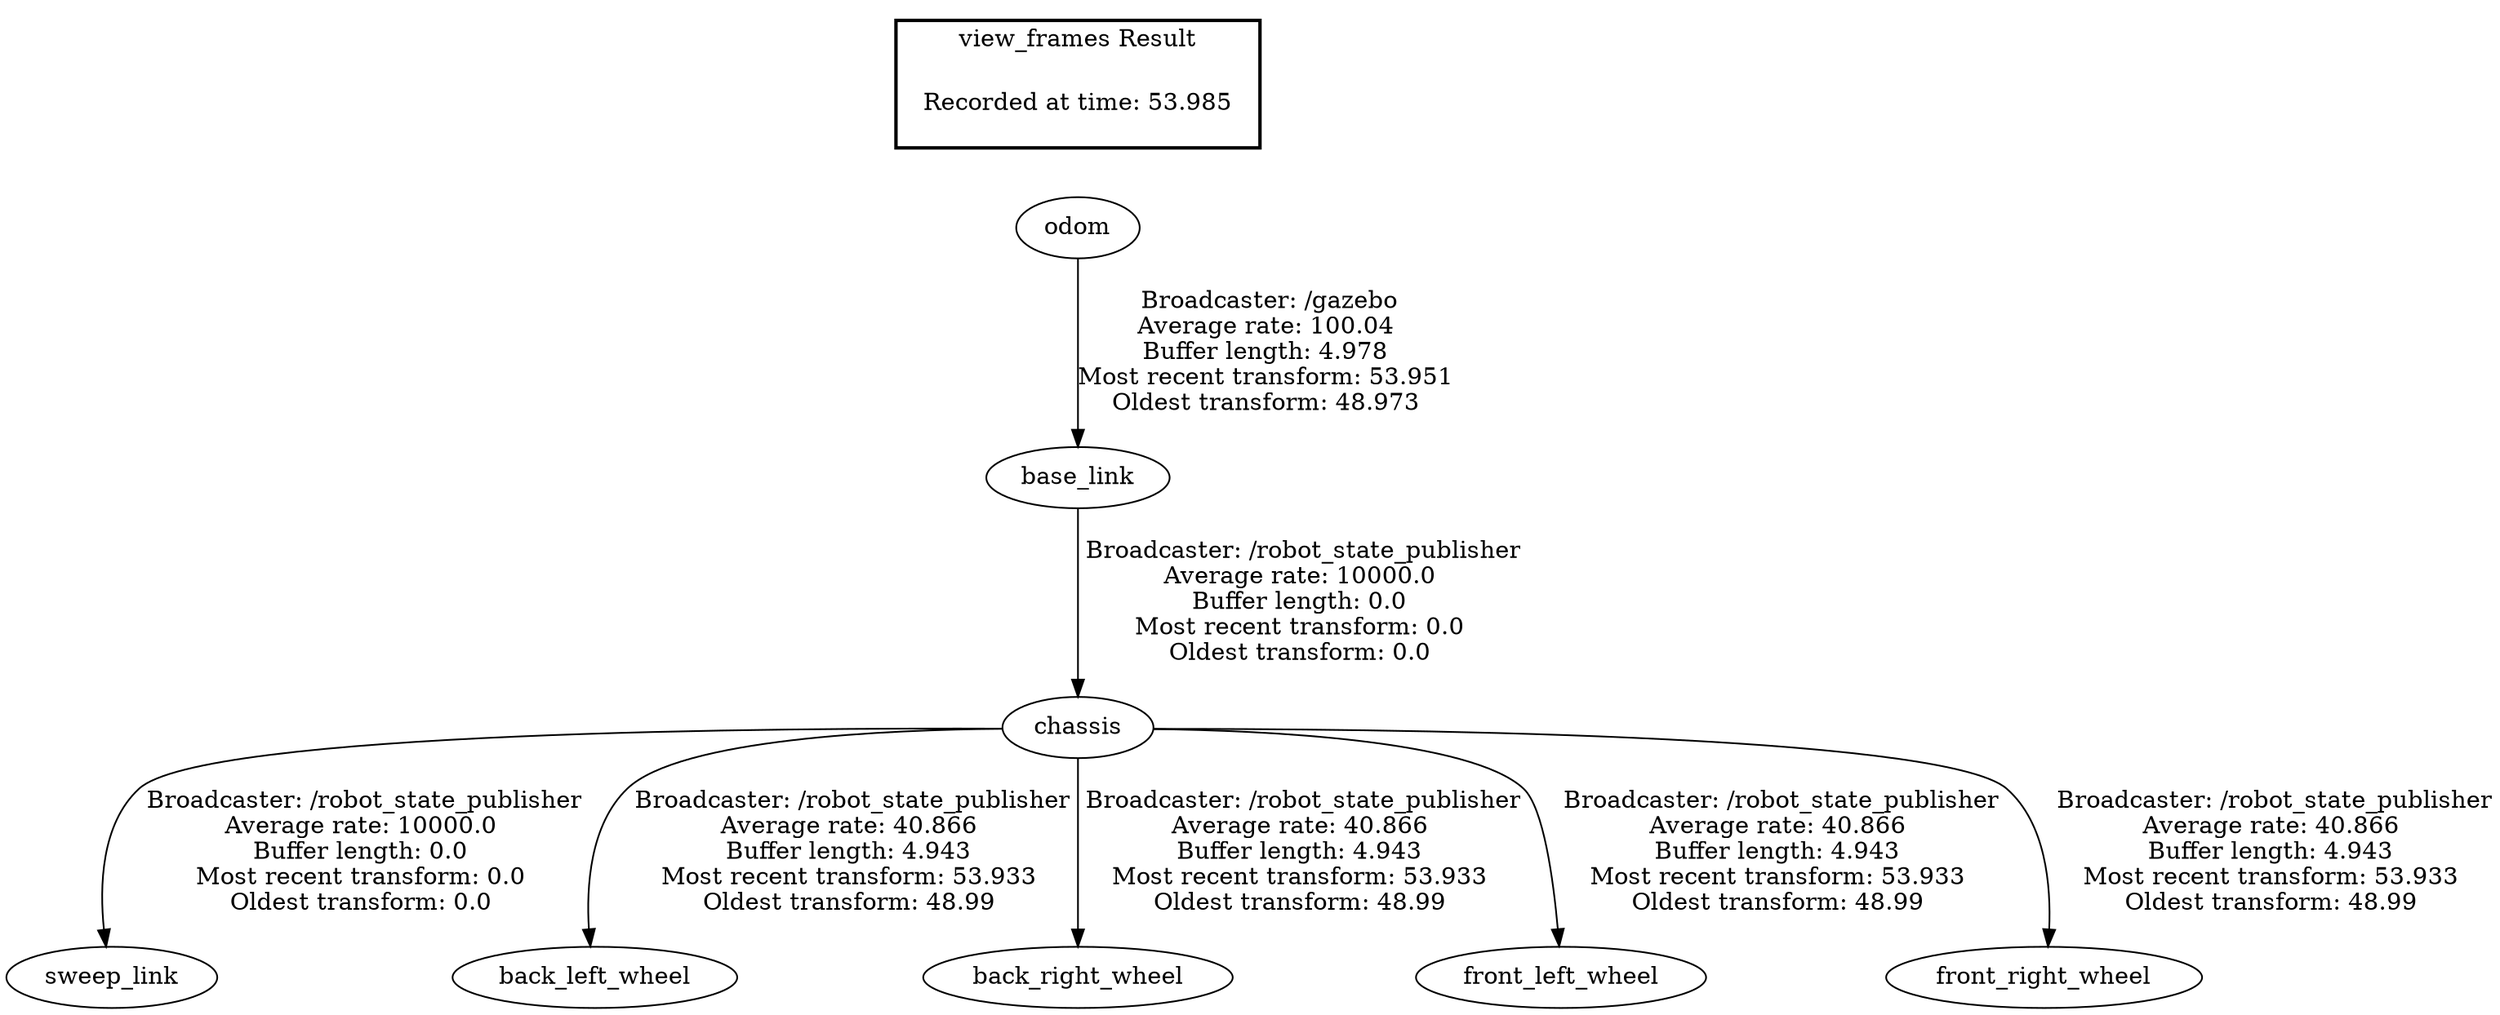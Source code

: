 digraph G {
"base_link" -> "chassis"[label=" Broadcaster: /robot_state_publisher\nAverage rate: 10000.0\nBuffer length: 0.0\nMost recent transform: 0.0\nOldest transform: 0.0\n"];
"odom" -> "base_link"[label=" Broadcaster: /gazebo\nAverage rate: 100.04\nBuffer length: 4.978\nMost recent transform: 53.951\nOldest transform: 48.973\n"];
"chassis" -> "sweep_link"[label=" Broadcaster: /robot_state_publisher\nAverage rate: 10000.0\nBuffer length: 0.0\nMost recent transform: 0.0\nOldest transform: 0.0\n"];
"chassis" -> "back_left_wheel"[label=" Broadcaster: /robot_state_publisher\nAverage rate: 40.866\nBuffer length: 4.943\nMost recent transform: 53.933\nOldest transform: 48.99\n"];
"chassis" -> "back_right_wheel"[label=" Broadcaster: /robot_state_publisher\nAverage rate: 40.866\nBuffer length: 4.943\nMost recent transform: 53.933\nOldest transform: 48.99\n"];
"chassis" -> "front_left_wheel"[label=" Broadcaster: /robot_state_publisher\nAverage rate: 40.866\nBuffer length: 4.943\nMost recent transform: 53.933\nOldest transform: 48.99\n"];
"chassis" -> "front_right_wheel"[label=" Broadcaster: /robot_state_publisher\nAverage rate: 40.866\nBuffer length: 4.943\nMost recent transform: 53.933\nOldest transform: 48.99\n"];
edge [style=invis];
 subgraph cluster_legend { style=bold; color=black; label ="view_frames Result";
"Recorded at time: 53.985"[ shape=plaintext ] ;
}->"odom";
}